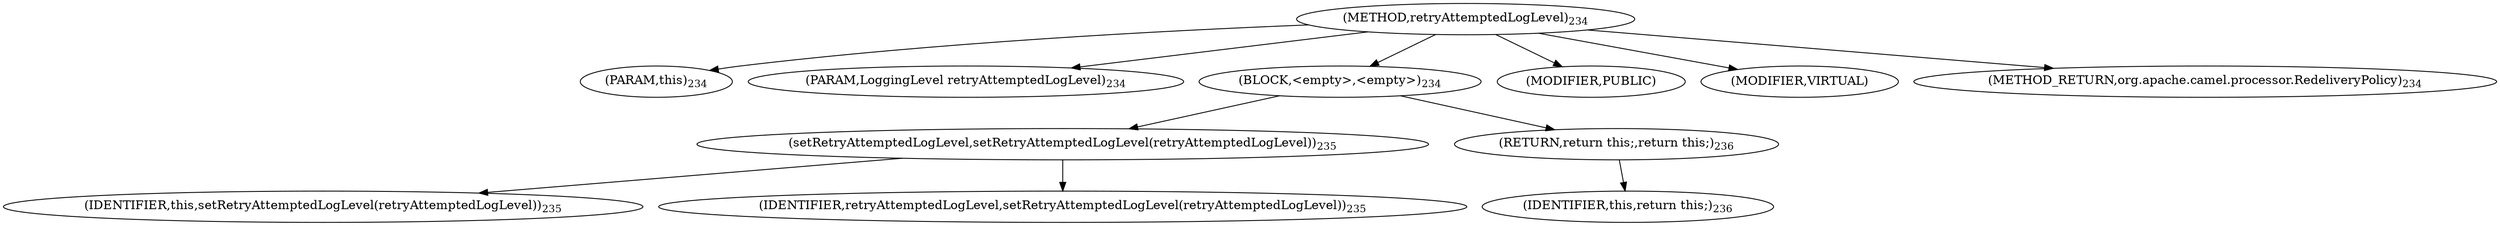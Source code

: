 digraph "retryAttemptedLogLevel" {  
"481" [label = <(METHOD,retryAttemptedLogLevel)<SUB>234</SUB>> ]
"37" [label = <(PARAM,this)<SUB>234</SUB>> ]
"482" [label = <(PARAM,LoggingLevel retryAttemptedLogLevel)<SUB>234</SUB>> ]
"483" [label = <(BLOCK,&lt;empty&gt;,&lt;empty&gt;)<SUB>234</SUB>> ]
"484" [label = <(setRetryAttemptedLogLevel,setRetryAttemptedLogLevel(retryAttemptedLogLevel))<SUB>235</SUB>> ]
"36" [label = <(IDENTIFIER,this,setRetryAttemptedLogLevel(retryAttemptedLogLevel))<SUB>235</SUB>> ]
"485" [label = <(IDENTIFIER,retryAttemptedLogLevel,setRetryAttemptedLogLevel(retryAttemptedLogLevel))<SUB>235</SUB>> ]
"486" [label = <(RETURN,return this;,return this;)<SUB>236</SUB>> ]
"38" [label = <(IDENTIFIER,this,return this;)<SUB>236</SUB>> ]
"487" [label = <(MODIFIER,PUBLIC)> ]
"488" [label = <(MODIFIER,VIRTUAL)> ]
"489" [label = <(METHOD_RETURN,org.apache.camel.processor.RedeliveryPolicy)<SUB>234</SUB>> ]
  "481" -> "37" 
  "481" -> "482" 
  "481" -> "483" 
  "481" -> "487" 
  "481" -> "488" 
  "481" -> "489" 
  "483" -> "484" 
  "483" -> "486" 
  "484" -> "36" 
  "484" -> "485" 
  "486" -> "38" 
}
